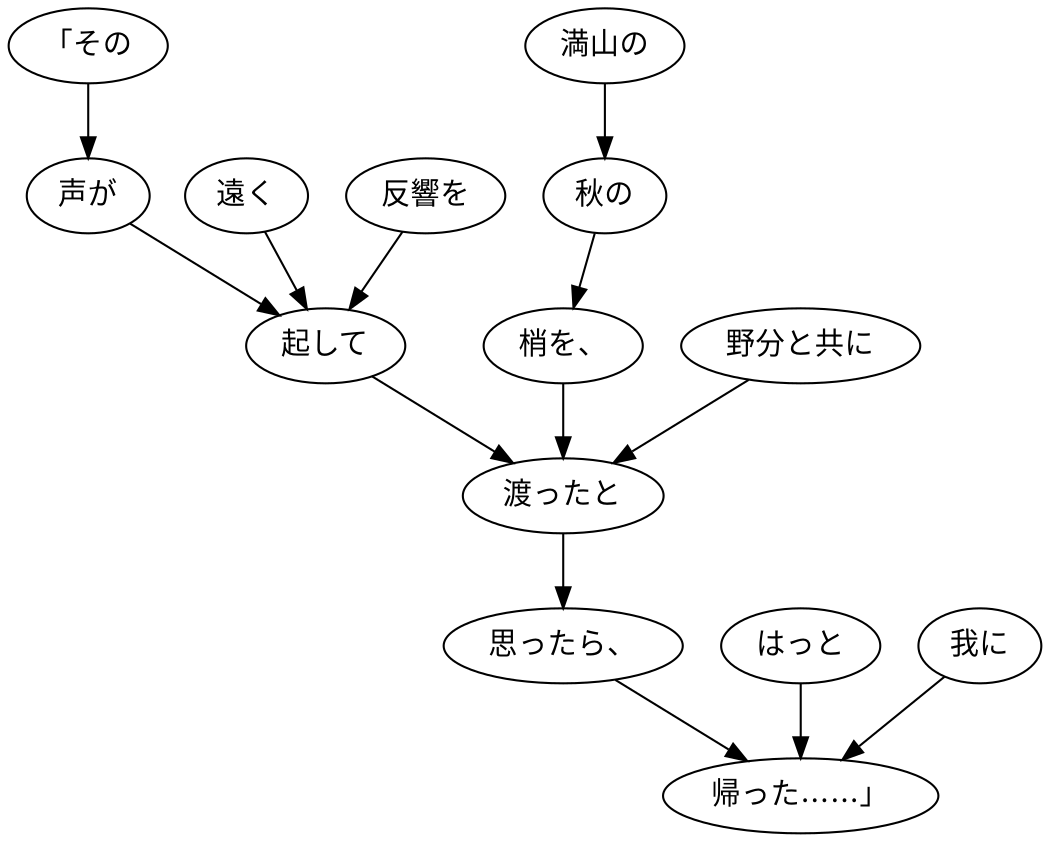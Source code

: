 digraph graph8354 {
	node0 [label="「その"];
	node1 [label="声が"];
	node2 [label="遠く"];
	node3 [label="反響を"];
	node4 [label="起して"];
	node5 [label="満山の"];
	node6 [label="秋の"];
	node7 [label="梢を、"];
	node8 [label="野分と共に"];
	node9 [label="渡ったと"];
	node10 [label="思ったら、"];
	node11 [label="はっと"];
	node12 [label="我に"];
	node13 [label="帰った……」"];
	node0 -> node1;
	node1 -> node4;
	node2 -> node4;
	node3 -> node4;
	node4 -> node9;
	node5 -> node6;
	node6 -> node7;
	node7 -> node9;
	node8 -> node9;
	node9 -> node10;
	node10 -> node13;
	node11 -> node13;
	node12 -> node13;
}
